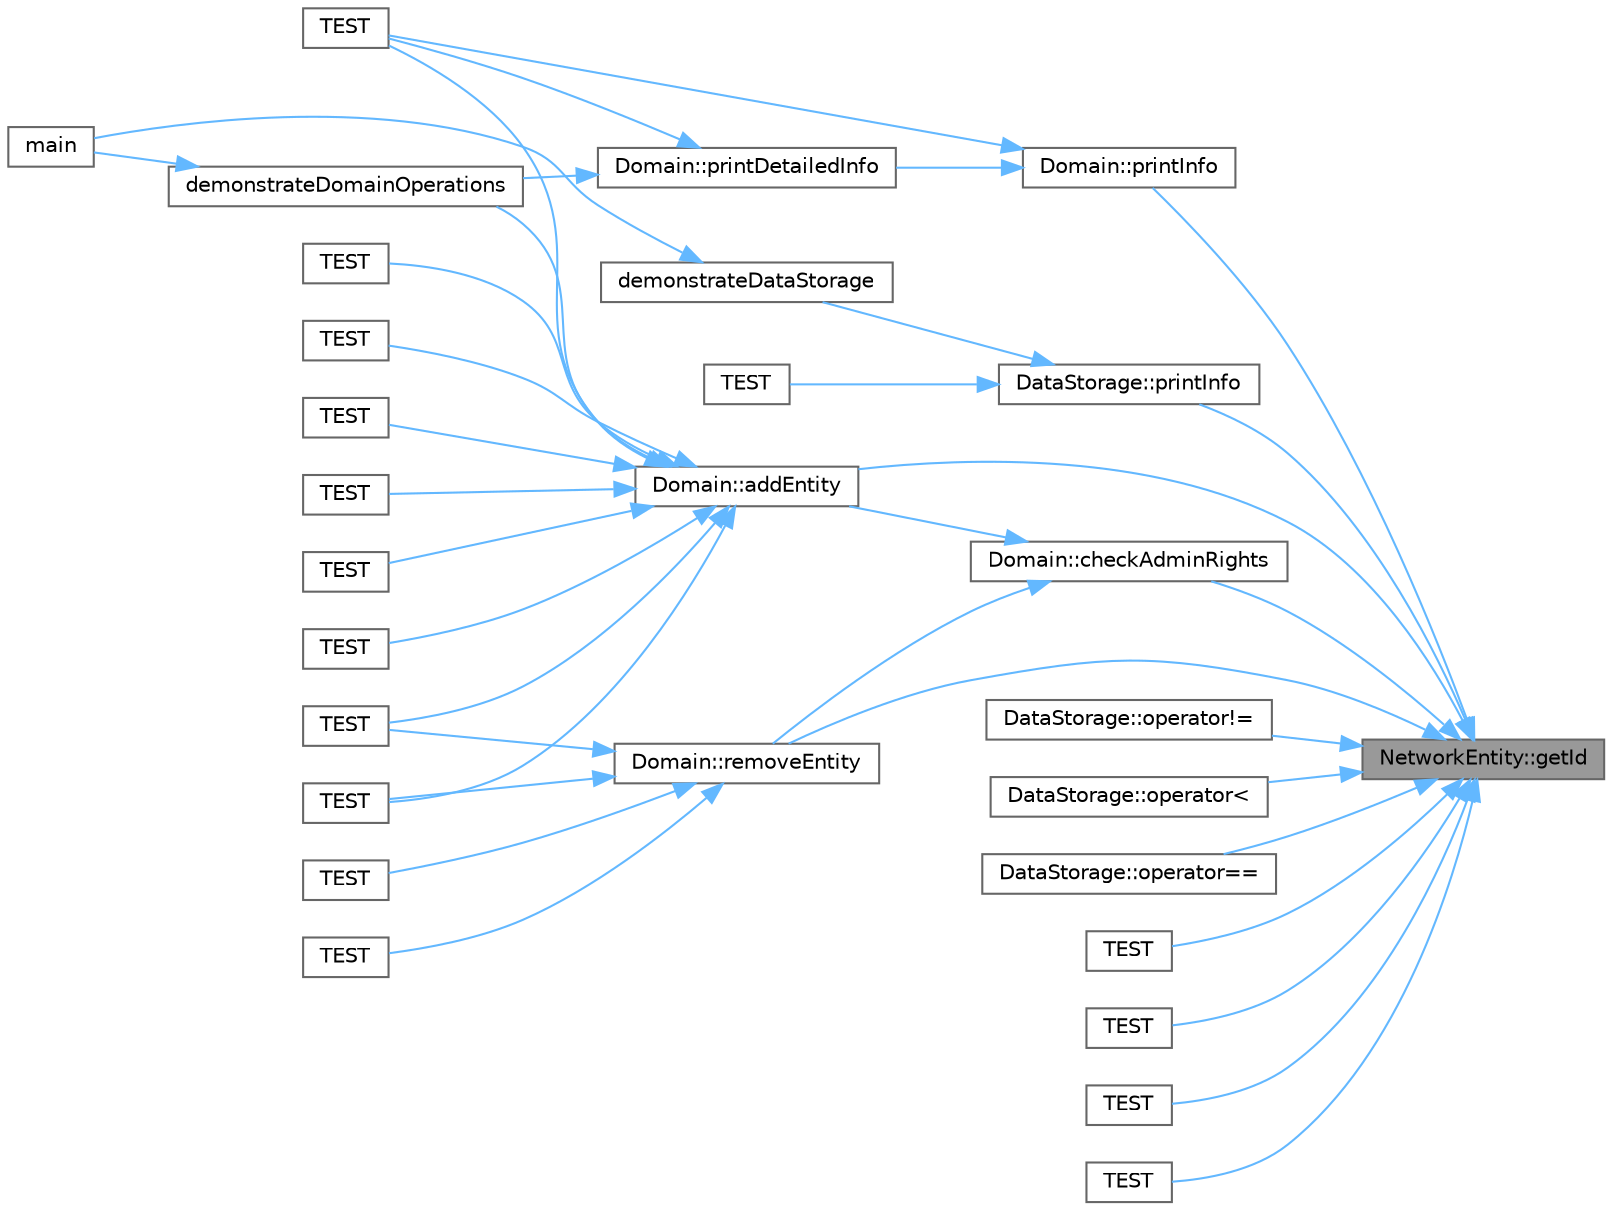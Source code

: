 digraph "NetworkEntity::getId"
{
 // LATEX_PDF_SIZE
  bgcolor="transparent";
  edge [fontname=Helvetica,fontsize=10,labelfontname=Helvetica,labelfontsize=10];
  node [fontname=Helvetica,fontsize=10,shape=box,height=0.2,width=0.4];
  rankdir="RL";
  Node1 [id="Node000001",label="NetworkEntity::getId",height=0.2,width=0.4,color="gray40", fillcolor="grey60", style="filled", fontcolor="black",tooltip="Возвращает идентификатор сущности."];
  Node1 -> Node2 [id="edge1_Node000001_Node000002",dir="back",color="steelblue1",style="solid",tooltip=" "];
  Node2 [id="Node000002",label="Domain::addEntity",height=0.2,width=0.4,color="grey40", fillcolor="white", style="filled",URL="$class_domain.html#a4aeab31f80552d42f8c252132976e9c6",tooltip="Добавляет сущность в домен."];
  Node2 -> Node3 [id="edge2_Node000002_Node000003",dir="back",color="steelblue1",style="solid",tooltip=" "];
  Node3 [id="Node000003",label="demonstrateDomainOperations",height=0.2,width=0.4,color="grey40", fillcolor="white", style="filled",URL="$main_8cpp.html#aedd34c2ff97f7e041e6aa4b5e4c7d098",tooltip="Демонстрационная функция для тестирования работы доменов."];
  Node3 -> Node4 [id="edge3_Node000003_Node000004",dir="back",color="steelblue1",style="solid",tooltip=" "];
  Node4 [id="Node000004",label="main",height=0.2,width=0.4,color="grey40", fillcolor="white", style="filled",URL="$main_8cpp.html#ae66f6b31b5ad750f1fe042a706a4e3d4",tooltip="Главная функция приложения NetSphere."];
  Node2 -> Node5 [id="edge4_Node000002_Node000005",dir="back",color="steelblue1",style="solid",tooltip=" "];
  Node5 [id="Node000005",label="TEST",height=0.2,width=0.4,color="grey40", fillcolor="white", style="filled",URL="$group__domain__error__tests.html#ga690ab73d00764af2ec0205aedb3e122f",tooltip=" "];
  Node2 -> Node6 [id="edge5_Node000002_Node000006",dir="back",color="steelblue1",style="solid",tooltip=" "];
  Node6 [id="Node000006",label="TEST",height=0.2,width=0.4,color="grey40", fillcolor="white", style="filled",URL="$group__domain__error__tests.html#ga3e2ee729cd5997e53b316a499cc16e0e",tooltip=" "];
  Node2 -> Node7 [id="edge6_Node000002_Node000007",dir="back",color="steelblue1",style="solid",tooltip=" "];
  Node7 [id="Node000007",label="TEST",height=0.2,width=0.4,color="grey40", fillcolor="white", style="filled",URL="$group__domain__error__tests.html#ga5b3fde2d91356c7b7d2fc0bca5d00a80",tooltip=" "];
  Node2 -> Node8 [id="edge7_Node000002_Node000008",dir="back",color="steelblue1",style="solid",tooltip=" "];
  Node8 [id="Node000008",label="TEST",height=0.2,width=0.4,color="grey40", fillcolor="white", style="filled",URL="$group__domain__error__tests.html#ga34ffec6f6555adb97b5e6648ba77b597",tooltip=" "];
  Node2 -> Node9 [id="edge8_Node000002_Node000009",dir="back",color="steelblue1",style="solid",tooltip=" "];
  Node9 [id="Node000009",label="TEST",height=0.2,width=0.4,color="grey40", fillcolor="white", style="filled",URL="$group__domain__tests.html#ga4de7cc1cd397f1fd12a625705790443c",tooltip=" "];
  Node2 -> Node10 [id="edge9_Node000002_Node000010",dir="back",color="steelblue1",style="solid",tooltip=" "];
  Node10 [id="Node000010",label="TEST",height=0.2,width=0.4,color="grey40", fillcolor="white", style="filled",URL="$group__domain__tests.html#gacf69061cb3fef8a42c44f98e1f54eb58",tooltip=" "];
  Node2 -> Node11 [id="edge10_Node000002_Node000011",dir="back",color="steelblue1",style="solid",tooltip=" "];
  Node11 [id="Node000011",label="TEST",height=0.2,width=0.4,color="grey40", fillcolor="white", style="filled",URL="$group__domain__tests.html#ga14158e24e011a6319ed992f479d0559a",tooltip=" "];
  Node2 -> Node12 [id="edge11_Node000002_Node000012",dir="back",color="steelblue1",style="solid",tooltip=" "];
  Node12 [id="Node000012",label="TEST",height=0.2,width=0.4,color="grey40", fillcolor="white", style="filled",URL="$group__domain__tests.html#ga7680e3a67e65549035450a9689cc32f9",tooltip=" "];
  Node2 -> Node13 [id="edge12_Node000002_Node000013",dir="back",color="steelblue1",style="solid",tooltip=" "];
  Node13 [id="Node000013",label="TEST",height=0.2,width=0.4,color="grey40", fillcolor="white", style="filled",URL="$group__domain__tests.html#ga091dd70d780da9cbdda6bc8f59725934",tooltip=" "];
  Node1 -> Node14 [id="edge13_Node000001_Node000014",dir="back",color="steelblue1",style="solid",tooltip=" "];
  Node14 [id="Node000014",label="Domain::checkAdminRights",height=0.2,width=0.4,color="grey40", fillcolor="white", style="filled",URL="$class_domain.html#a02e4047bc66eafc7e3c560a8e58d70f7",tooltip="Проверяет права доступа пользователя на выполнение операций в домене."];
  Node14 -> Node2 [id="edge14_Node000014_Node000002",dir="back",color="steelblue1",style="solid",tooltip=" "];
  Node14 -> Node15 [id="edge15_Node000014_Node000015",dir="back",color="steelblue1",style="solid",tooltip=" "];
  Node15 [id="Node000015",label="Domain::removeEntity",height=0.2,width=0.4,color="grey40", fillcolor="white", style="filled",URL="$class_domain.html#a827a7305dd02f74aac5a88c38df7919b",tooltip="Удаляет сущность из домена по идентификатору."];
  Node15 -> Node16 [id="edge16_Node000015_Node000016",dir="back",color="steelblue1",style="solid",tooltip=" "];
  Node16 [id="Node000016",label="TEST",height=0.2,width=0.4,color="grey40", fillcolor="white", style="filled",URL="$group__domain__error__tests.html#ga05189e9c5ca44bbe471210f8222ad112",tooltip=" "];
  Node15 -> Node8 [id="edge17_Node000015_Node000008",dir="back",color="steelblue1",style="solid",tooltip=" "];
  Node15 -> Node17 [id="edge18_Node000015_Node000017",dir="back",color="steelblue1",style="solid",tooltip=" "];
  Node17 [id="Node000017",label="TEST",height=0.2,width=0.4,color="grey40", fillcolor="white", style="filled",URL="$group__domain__error__tests.html#gaeedbf6028ebfb3f87e9c5f210fe3e3e5",tooltip=" "];
  Node15 -> Node13 [id="edge19_Node000015_Node000013",dir="back",color="steelblue1",style="solid",tooltip=" "];
  Node1 -> Node18 [id="edge20_Node000001_Node000018",dir="back",color="steelblue1",style="solid",tooltip=" "];
  Node18 [id="Node000018",label="DataStorage::operator!=",height=0.2,width=0.4,color="grey40", fillcolor="white", style="filled",URL="$class_data_storage.html#a37b6a65ffdc9ca26c8991d28a0da39b4",tooltip="Оператор проверки на неравенство."];
  Node1 -> Node19 [id="edge21_Node000001_Node000019",dir="back",color="steelblue1",style="solid",tooltip=" "];
  Node19 [id="Node000019",label="DataStorage::operator\<",height=0.2,width=0.4,color="grey40", fillcolor="white", style="filled",URL="$class_data_storage.html#abc374945e99452db1fe68265cf0de3f6",tooltip="Оператор \"меньше\" для сравнения хранилищ по идентификатору."];
  Node1 -> Node20 [id="edge22_Node000001_Node000020",dir="back",color="steelblue1",style="solid",tooltip=" "];
  Node20 [id="Node000020",label="DataStorage::operator==",height=0.2,width=0.4,color="grey40", fillcolor="white", style="filled",URL="$class_data_storage.html#a7183d2e50888e1871c9e18df6de7257a",tooltip="Оператор проверки на равенство."];
  Node1 -> Node21 [id="edge23_Node000001_Node000021",dir="back",color="steelblue1",style="solid",tooltip=" "];
  Node21 [id="Node000021",label="DataStorage::printInfo",height=0.2,width=0.4,color="grey40", fillcolor="white", style="filled",URL="$class_data_storage.html#a22d48113da88133b5a8a30300a5a97db",tooltip="Выводит информацию о хранилище в человекочитаемом формате."];
  Node21 -> Node22 [id="edge24_Node000021_Node000022",dir="back",color="steelblue1",style="solid",tooltip=" "];
  Node22 [id="Node000022",label="demonstrateDataStorage",height=0.2,width=0.4,color="grey40", fillcolor="white", style="filled",URL="$main_8cpp.html#ac53755449ad2e34ec4660a29554213c8",tooltip="Демонстрационная функция для тестирования класса DataStorage."];
  Node22 -> Node4 [id="edge25_Node000022_Node000004",dir="back",color="steelblue1",style="solid",tooltip=" "];
  Node21 -> Node23 [id="edge26_Node000021_Node000023",dir="back",color="steelblue1",style="solid",tooltip=" "];
  Node23 [id="Node000023",label="TEST",height=0.2,width=0.4,color="grey40", fillcolor="white", style="filled",URL="$group__storage__tests.html#gaf86bae78b5ee658997a35b6019c43be8",tooltip=" "];
  Node1 -> Node24 [id="edge27_Node000001_Node000024",dir="back",color="steelblue1",style="solid",tooltip=" "];
  Node24 [id="Node000024",label="Domain::printInfo",height=0.2,width=0.4,color="grey40", fillcolor="white", style="filled",URL="$class_domain.html#afb0b275588b789941c9c6cb59e032ea9",tooltip="Чисто виртуальная функция для вывода информации о сущности."];
  Node24 -> Node25 [id="edge28_Node000024_Node000025",dir="back",color="steelblue1",style="solid",tooltip=" "];
  Node25 [id="Node000025",label="Domain::printDetailedInfo",height=0.2,width=0.4,color="grey40", fillcolor="white", style="filled",URL="$class_domain.html#a2993e4b123e5c7d9de0370bed20718a8",tooltip="Выводит детальную информацию о домене и всех его сущностях."];
  Node25 -> Node3 [id="edge29_Node000025_Node000003",dir="back",color="steelblue1",style="solid",tooltip=" "];
  Node25 -> Node12 [id="edge30_Node000025_Node000012",dir="back",color="steelblue1",style="solid",tooltip=" "];
  Node24 -> Node12 [id="edge31_Node000024_Node000012",dir="back",color="steelblue1",style="solid",tooltip=" "];
  Node1 -> Node15 [id="edge32_Node000001_Node000015",dir="back",color="steelblue1",style="solid",tooltip=" "];
  Node1 -> Node26 [id="edge33_Node000001_Node000026",dir="back",color="steelblue1",style="solid",tooltip=" "];
  Node26 [id="Node000026",label="TEST",height=0.2,width=0.4,color="grey40", fillcolor="white", style="filled",URL="$group__storage__tests.html#ga8bc11a54c007696cc837214153600aa6",tooltip=" "];
  Node1 -> Node27 [id="edge34_Node000001_Node000027",dir="back",color="steelblue1",style="solid",tooltip=" "];
  Node27 [id="Node000027",label="TEST",height=0.2,width=0.4,color="grey40", fillcolor="white", style="filled",URL="$group__domain__tests.html#gad3309dd8dc0d34b7016cb8edfee56af3",tooltip=" "];
  Node1 -> Node28 [id="edge35_Node000001_Node000028",dir="back",color="steelblue1",style="solid",tooltip=" "];
  Node28 [id="Node000028",label="TEST",height=0.2,width=0.4,color="grey40", fillcolor="white", style="filled",URL="$group__workstation__printer__tests.html#gaaa7091d73a30e27e9eb1fd606ebb0edb",tooltip=" "];
  Node1 -> Node29 [id="edge36_Node000001_Node000029",dir="back",color="steelblue1",style="solid",tooltip=" "];
  Node29 [id="Node000029",label="TEST",height=0.2,width=0.4,color="grey40", fillcolor="white", style="filled",URL="$group__workstation__printer__tests.html#ga8480b4e33bb59c295d84ae8c965fff06",tooltip=" "];
}

